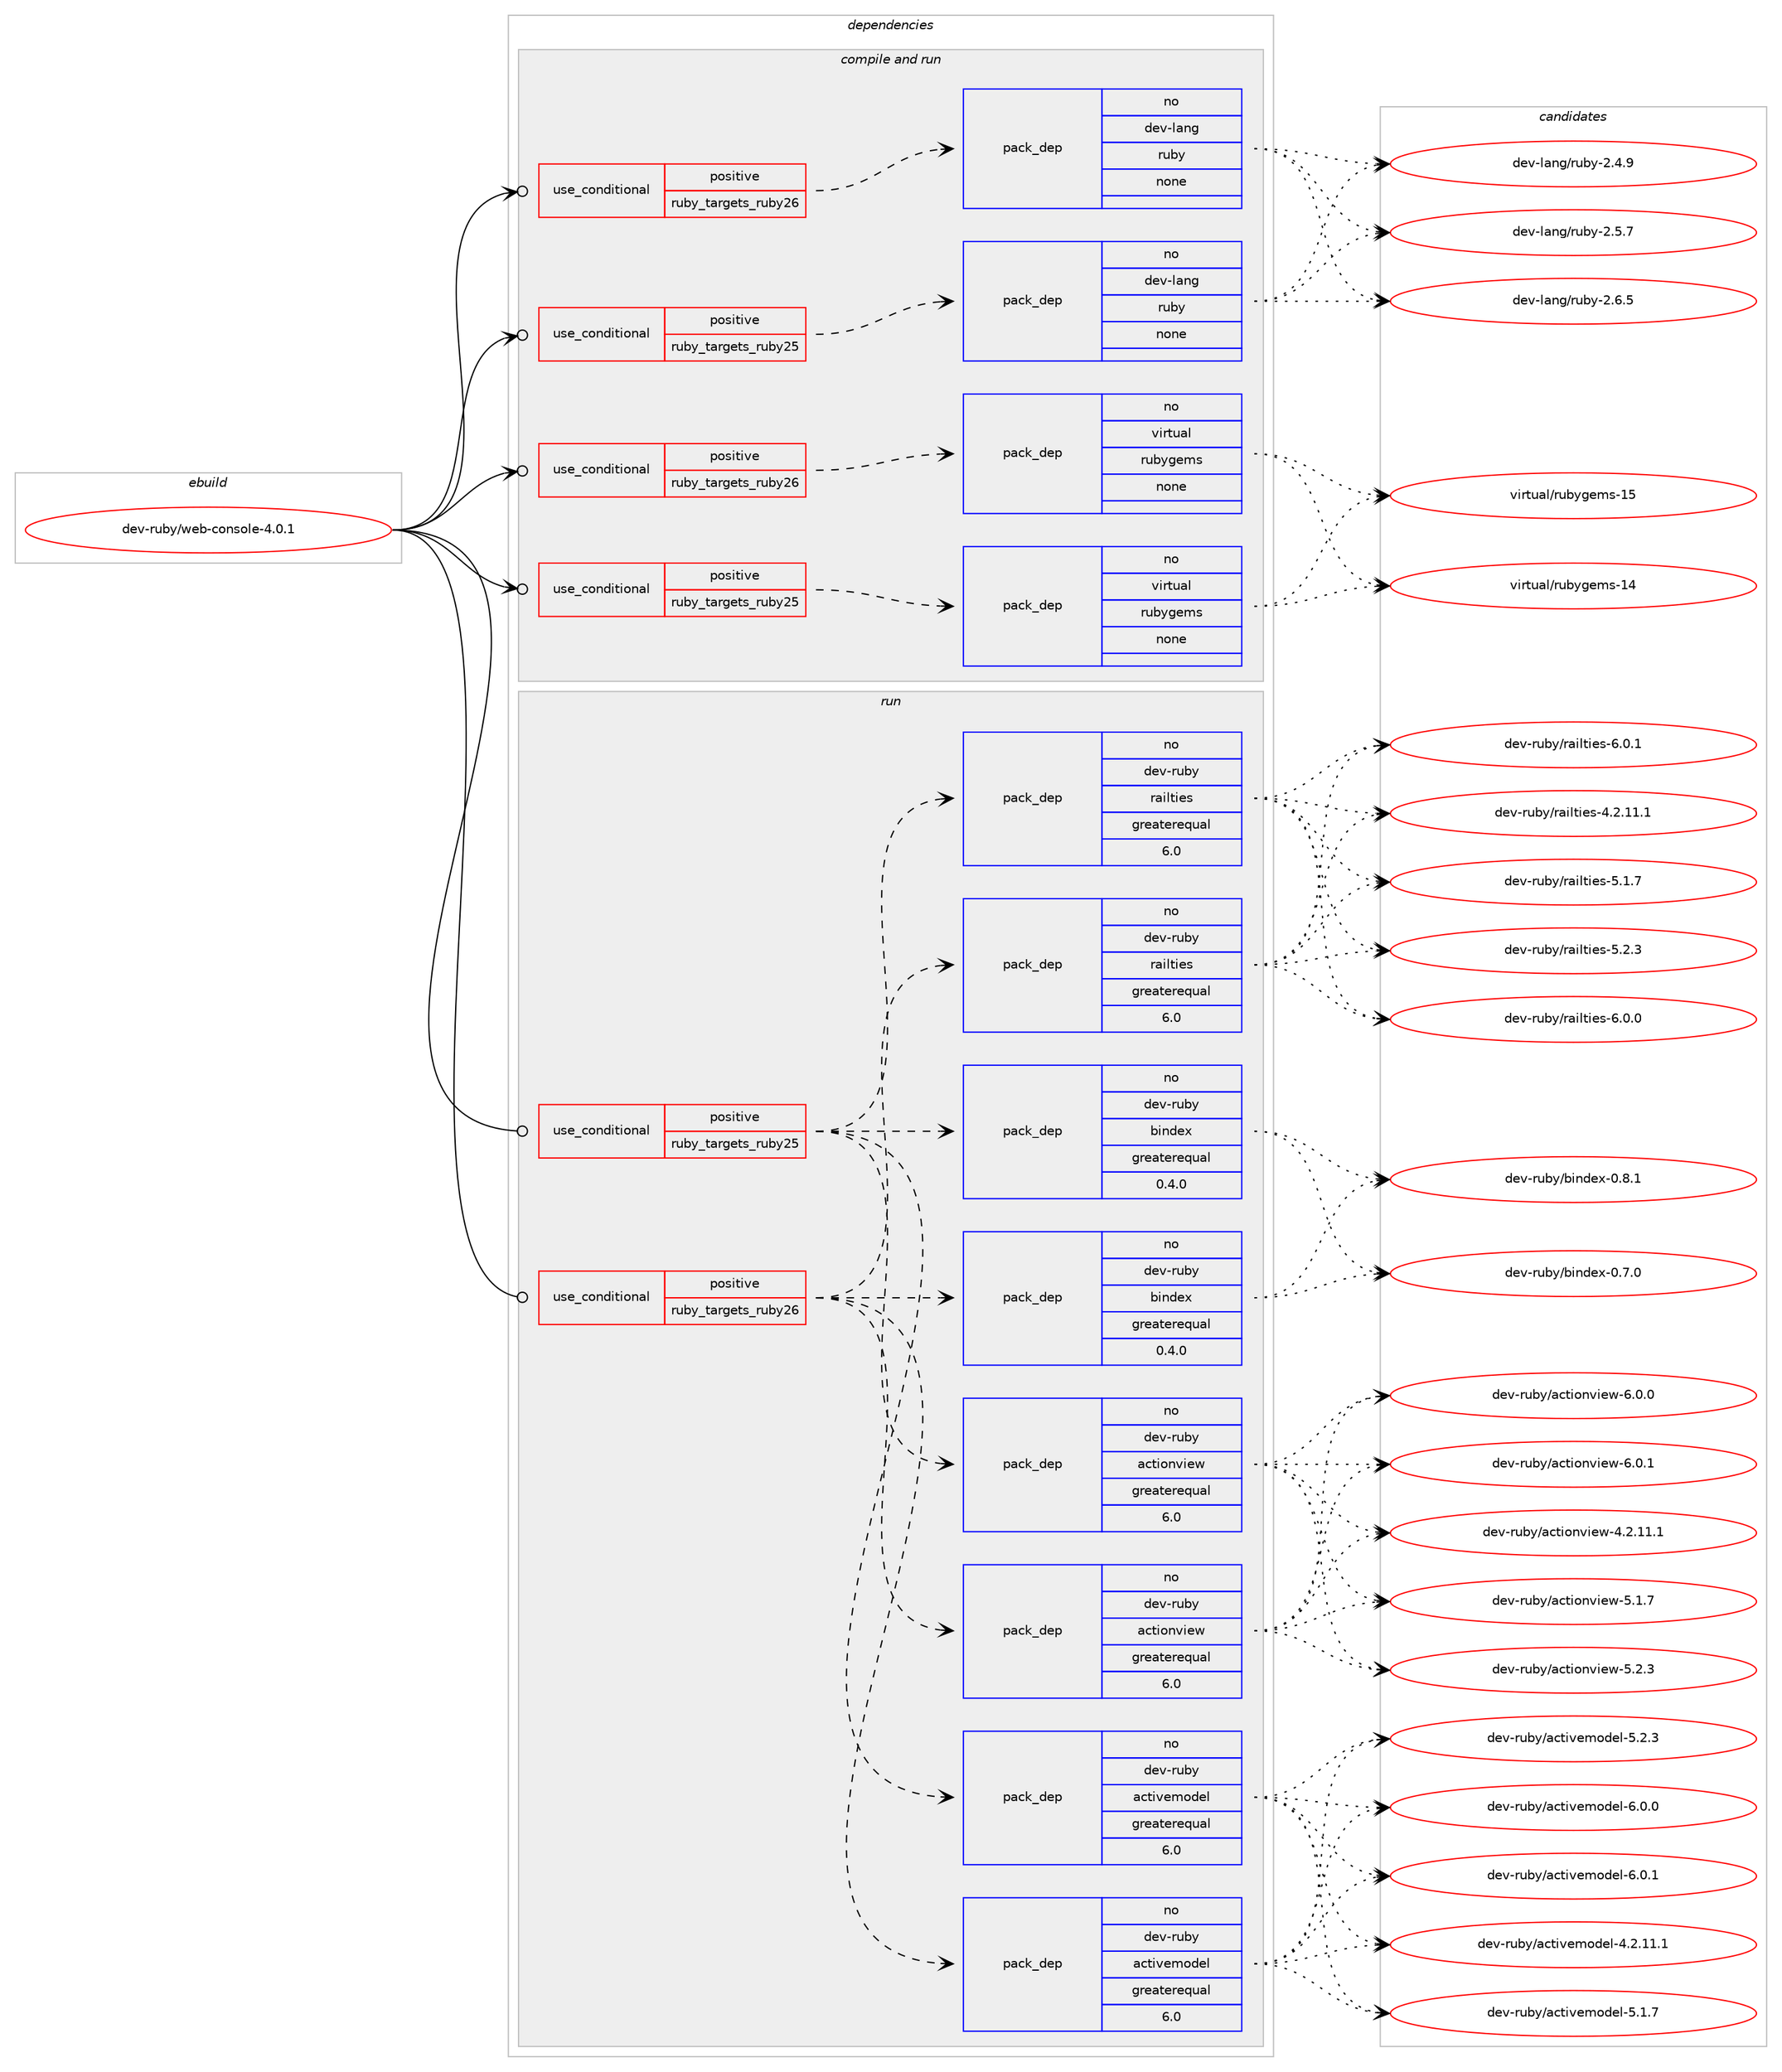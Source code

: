 digraph prolog {

# *************
# Graph options
# *************

newrank=true;
concentrate=true;
compound=true;
graph [rankdir=LR,fontname=Helvetica,fontsize=10,ranksep=1.5];#, ranksep=2.5, nodesep=0.2];
edge  [arrowhead=vee];
node  [fontname=Helvetica,fontsize=10];

# **********
# The ebuild
# **********

subgraph cluster_leftcol {
color=gray;
rank=same;
label=<<i>ebuild</i>>;
id [label="dev-ruby/web-console-4.0.1", color=red, width=4, href="../dev-ruby/web-console-4.0.1.svg"];
}

# ****************
# The dependencies
# ****************

subgraph cluster_midcol {
color=gray;
label=<<i>dependencies</i>>;
subgraph cluster_compile {
fillcolor="#eeeeee";
style=filled;
label=<<i>compile</i>>;
}
subgraph cluster_compileandrun {
fillcolor="#eeeeee";
style=filled;
label=<<i>compile and run</i>>;
subgraph cond180946 {
dependency722333 [label=<<TABLE BORDER="0" CELLBORDER="1" CELLSPACING="0" CELLPADDING="4"><TR><TD ROWSPAN="3" CELLPADDING="10">use_conditional</TD></TR><TR><TD>positive</TD></TR><TR><TD>ruby_targets_ruby25</TD></TR></TABLE>>, shape=none, color=red];
subgraph pack529341 {
dependency722334 [label=<<TABLE BORDER="0" CELLBORDER="1" CELLSPACING="0" CELLPADDING="4" WIDTH="220"><TR><TD ROWSPAN="6" CELLPADDING="30">pack_dep</TD></TR><TR><TD WIDTH="110">no</TD></TR><TR><TD>dev-lang</TD></TR><TR><TD>ruby</TD></TR><TR><TD>none</TD></TR><TR><TD></TD></TR></TABLE>>, shape=none, color=blue];
}
dependency722333:e -> dependency722334:w [weight=20,style="dashed",arrowhead="vee"];
}
id:e -> dependency722333:w [weight=20,style="solid",arrowhead="odotvee"];
subgraph cond180947 {
dependency722335 [label=<<TABLE BORDER="0" CELLBORDER="1" CELLSPACING="0" CELLPADDING="4"><TR><TD ROWSPAN="3" CELLPADDING="10">use_conditional</TD></TR><TR><TD>positive</TD></TR><TR><TD>ruby_targets_ruby25</TD></TR></TABLE>>, shape=none, color=red];
subgraph pack529342 {
dependency722336 [label=<<TABLE BORDER="0" CELLBORDER="1" CELLSPACING="0" CELLPADDING="4" WIDTH="220"><TR><TD ROWSPAN="6" CELLPADDING="30">pack_dep</TD></TR><TR><TD WIDTH="110">no</TD></TR><TR><TD>virtual</TD></TR><TR><TD>rubygems</TD></TR><TR><TD>none</TD></TR><TR><TD></TD></TR></TABLE>>, shape=none, color=blue];
}
dependency722335:e -> dependency722336:w [weight=20,style="dashed",arrowhead="vee"];
}
id:e -> dependency722335:w [weight=20,style="solid",arrowhead="odotvee"];
subgraph cond180948 {
dependency722337 [label=<<TABLE BORDER="0" CELLBORDER="1" CELLSPACING="0" CELLPADDING="4"><TR><TD ROWSPAN="3" CELLPADDING="10">use_conditional</TD></TR><TR><TD>positive</TD></TR><TR><TD>ruby_targets_ruby26</TD></TR></TABLE>>, shape=none, color=red];
subgraph pack529343 {
dependency722338 [label=<<TABLE BORDER="0" CELLBORDER="1" CELLSPACING="0" CELLPADDING="4" WIDTH="220"><TR><TD ROWSPAN="6" CELLPADDING="30">pack_dep</TD></TR><TR><TD WIDTH="110">no</TD></TR><TR><TD>dev-lang</TD></TR><TR><TD>ruby</TD></TR><TR><TD>none</TD></TR><TR><TD></TD></TR></TABLE>>, shape=none, color=blue];
}
dependency722337:e -> dependency722338:w [weight=20,style="dashed",arrowhead="vee"];
}
id:e -> dependency722337:w [weight=20,style="solid",arrowhead="odotvee"];
subgraph cond180949 {
dependency722339 [label=<<TABLE BORDER="0" CELLBORDER="1" CELLSPACING="0" CELLPADDING="4"><TR><TD ROWSPAN="3" CELLPADDING="10">use_conditional</TD></TR><TR><TD>positive</TD></TR><TR><TD>ruby_targets_ruby26</TD></TR></TABLE>>, shape=none, color=red];
subgraph pack529344 {
dependency722340 [label=<<TABLE BORDER="0" CELLBORDER="1" CELLSPACING="0" CELLPADDING="4" WIDTH="220"><TR><TD ROWSPAN="6" CELLPADDING="30">pack_dep</TD></TR><TR><TD WIDTH="110">no</TD></TR><TR><TD>virtual</TD></TR><TR><TD>rubygems</TD></TR><TR><TD>none</TD></TR><TR><TD></TD></TR></TABLE>>, shape=none, color=blue];
}
dependency722339:e -> dependency722340:w [weight=20,style="dashed",arrowhead="vee"];
}
id:e -> dependency722339:w [weight=20,style="solid",arrowhead="odotvee"];
}
subgraph cluster_run {
fillcolor="#eeeeee";
style=filled;
label=<<i>run</i>>;
subgraph cond180950 {
dependency722341 [label=<<TABLE BORDER="0" CELLBORDER="1" CELLSPACING="0" CELLPADDING="4"><TR><TD ROWSPAN="3" CELLPADDING="10">use_conditional</TD></TR><TR><TD>positive</TD></TR><TR><TD>ruby_targets_ruby25</TD></TR></TABLE>>, shape=none, color=red];
subgraph pack529345 {
dependency722342 [label=<<TABLE BORDER="0" CELLBORDER="1" CELLSPACING="0" CELLPADDING="4" WIDTH="220"><TR><TD ROWSPAN="6" CELLPADDING="30">pack_dep</TD></TR><TR><TD WIDTH="110">no</TD></TR><TR><TD>dev-ruby</TD></TR><TR><TD>actionview</TD></TR><TR><TD>greaterequal</TD></TR><TR><TD>6.0</TD></TR></TABLE>>, shape=none, color=blue];
}
dependency722341:e -> dependency722342:w [weight=20,style="dashed",arrowhead="vee"];
subgraph pack529346 {
dependency722343 [label=<<TABLE BORDER="0" CELLBORDER="1" CELLSPACING="0" CELLPADDING="4" WIDTH="220"><TR><TD ROWSPAN="6" CELLPADDING="30">pack_dep</TD></TR><TR><TD WIDTH="110">no</TD></TR><TR><TD>dev-ruby</TD></TR><TR><TD>activemodel</TD></TR><TR><TD>greaterequal</TD></TR><TR><TD>6.0</TD></TR></TABLE>>, shape=none, color=blue];
}
dependency722341:e -> dependency722343:w [weight=20,style="dashed",arrowhead="vee"];
subgraph pack529347 {
dependency722344 [label=<<TABLE BORDER="0" CELLBORDER="1" CELLSPACING="0" CELLPADDING="4" WIDTH="220"><TR><TD ROWSPAN="6" CELLPADDING="30">pack_dep</TD></TR><TR><TD WIDTH="110">no</TD></TR><TR><TD>dev-ruby</TD></TR><TR><TD>bindex</TD></TR><TR><TD>greaterequal</TD></TR><TR><TD>0.4.0</TD></TR></TABLE>>, shape=none, color=blue];
}
dependency722341:e -> dependency722344:w [weight=20,style="dashed",arrowhead="vee"];
subgraph pack529348 {
dependency722345 [label=<<TABLE BORDER="0" CELLBORDER="1" CELLSPACING="0" CELLPADDING="4" WIDTH="220"><TR><TD ROWSPAN="6" CELLPADDING="30">pack_dep</TD></TR><TR><TD WIDTH="110">no</TD></TR><TR><TD>dev-ruby</TD></TR><TR><TD>railties</TD></TR><TR><TD>greaterequal</TD></TR><TR><TD>6.0</TD></TR></TABLE>>, shape=none, color=blue];
}
dependency722341:e -> dependency722345:w [weight=20,style="dashed",arrowhead="vee"];
}
id:e -> dependency722341:w [weight=20,style="solid",arrowhead="odot"];
subgraph cond180951 {
dependency722346 [label=<<TABLE BORDER="0" CELLBORDER="1" CELLSPACING="0" CELLPADDING="4"><TR><TD ROWSPAN="3" CELLPADDING="10">use_conditional</TD></TR><TR><TD>positive</TD></TR><TR><TD>ruby_targets_ruby26</TD></TR></TABLE>>, shape=none, color=red];
subgraph pack529349 {
dependency722347 [label=<<TABLE BORDER="0" CELLBORDER="1" CELLSPACING="0" CELLPADDING="4" WIDTH="220"><TR><TD ROWSPAN="6" CELLPADDING="30">pack_dep</TD></TR><TR><TD WIDTH="110">no</TD></TR><TR><TD>dev-ruby</TD></TR><TR><TD>actionview</TD></TR><TR><TD>greaterequal</TD></TR><TR><TD>6.0</TD></TR></TABLE>>, shape=none, color=blue];
}
dependency722346:e -> dependency722347:w [weight=20,style="dashed",arrowhead="vee"];
subgraph pack529350 {
dependency722348 [label=<<TABLE BORDER="0" CELLBORDER="1" CELLSPACING="0" CELLPADDING="4" WIDTH="220"><TR><TD ROWSPAN="6" CELLPADDING="30">pack_dep</TD></TR><TR><TD WIDTH="110">no</TD></TR><TR><TD>dev-ruby</TD></TR><TR><TD>activemodel</TD></TR><TR><TD>greaterequal</TD></TR><TR><TD>6.0</TD></TR></TABLE>>, shape=none, color=blue];
}
dependency722346:e -> dependency722348:w [weight=20,style="dashed",arrowhead="vee"];
subgraph pack529351 {
dependency722349 [label=<<TABLE BORDER="0" CELLBORDER="1" CELLSPACING="0" CELLPADDING="4" WIDTH="220"><TR><TD ROWSPAN="6" CELLPADDING="30">pack_dep</TD></TR><TR><TD WIDTH="110">no</TD></TR><TR><TD>dev-ruby</TD></TR><TR><TD>bindex</TD></TR><TR><TD>greaterequal</TD></TR><TR><TD>0.4.0</TD></TR></TABLE>>, shape=none, color=blue];
}
dependency722346:e -> dependency722349:w [weight=20,style="dashed",arrowhead="vee"];
subgraph pack529352 {
dependency722350 [label=<<TABLE BORDER="0" CELLBORDER="1" CELLSPACING="0" CELLPADDING="4" WIDTH="220"><TR><TD ROWSPAN="6" CELLPADDING="30">pack_dep</TD></TR><TR><TD WIDTH="110">no</TD></TR><TR><TD>dev-ruby</TD></TR><TR><TD>railties</TD></TR><TR><TD>greaterequal</TD></TR><TR><TD>6.0</TD></TR></TABLE>>, shape=none, color=blue];
}
dependency722346:e -> dependency722350:w [weight=20,style="dashed",arrowhead="vee"];
}
id:e -> dependency722346:w [weight=20,style="solid",arrowhead="odot"];
}
}

# **************
# The candidates
# **************

subgraph cluster_choices {
rank=same;
color=gray;
label=<<i>candidates</i>>;

subgraph choice529341 {
color=black;
nodesep=1;
choice10010111845108971101034711411798121455046524657 [label="dev-lang/ruby-2.4.9", color=red, width=4,href="../dev-lang/ruby-2.4.9.svg"];
choice10010111845108971101034711411798121455046534655 [label="dev-lang/ruby-2.5.7", color=red, width=4,href="../dev-lang/ruby-2.5.7.svg"];
choice10010111845108971101034711411798121455046544653 [label="dev-lang/ruby-2.6.5", color=red, width=4,href="../dev-lang/ruby-2.6.5.svg"];
dependency722334:e -> choice10010111845108971101034711411798121455046524657:w [style=dotted,weight="100"];
dependency722334:e -> choice10010111845108971101034711411798121455046534655:w [style=dotted,weight="100"];
dependency722334:e -> choice10010111845108971101034711411798121455046544653:w [style=dotted,weight="100"];
}
subgraph choice529342 {
color=black;
nodesep=1;
choice118105114116117971084711411798121103101109115454952 [label="virtual/rubygems-14", color=red, width=4,href="../virtual/rubygems-14.svg"];
choice118105114116117971084711411798121103101109115454953 [label="virtual/rubygems-15", color=red, width=4,href="../virtual/rubygems-15.svg"];
dependency722336:e -> choice118105114116117971084711411798121103101109115454952:w [style=dotted,weight="100"];
dependency722336:e -> choice118105114116117971084711411798121103101109115454953:w [style=dotted,weight="100"];
}
subgraph choice529343 {
color=black;
nodesep=1;
choice10010111845108971101034711411798121455046524657 [label="dev-lang/ruby-2.4.9", color=red, width=4,href="../dev-lang/ruby-2.4.9.svg"];
choice10010111845108971101034711411798121455046534655 [label="dev-lang/ruby-2.5.7", color=red, width=4,href="../dev-lang/ruby-2.5.7.svg"];
choice10010111845108971101034711411798121455046544653 [label="dev-lang/ruby-2.6.5", color=red, width=4,href="../dev-lang/ruby-2.6.5.svg"];
dependency722338:e -> choice10010111845108971101034711411798121455046524657:w [style=dotted,weight="100"];
dependency722338:e -> choice10010111845108971101034711411798121455046534655:w [style=dotted,weight="100"];
dependency722338:e -> choice10010111845108971101034711411798121455046544653:w [style=dotted,weight="100"];
}
subgraph choice529344 {
color=black;
nodesep=1;
choice118105114116117971084711411798121103101109115454952 [label="virtual/rubygems-14", color=red, width=4,href="../virtual/rubygems-14.svg"];
choice118105114116117971084711411798121103101109115454953 [label="virtual/rubygems-15", color=red, width=4,href="../virtual/rubygems-15.svg"];
dependency722340:e -> choice118105114116117971084711411798121103101109115454952:w [style=dotted,weight="100"];
dependency722340:e -> choice118105114116117971084711411798121103101109115454953:w [style=dotted,weight="100"];
}
subgraph choice529345 {
color=black;
nodesep=1;
choice1001011184511411798121479799116105111110118105101119455246504649494649 [label="dev-ruby/actionview-4.2.11.1", color=red, width=4,href="../dev-ruby/actionview-4.2.11.1.svg"];
choice1001011184511411798121479799116105111110118105101119455346494655 [label="dev-ruby/actionview-5.1.7", color=red, width=4,href="../dev-ruby/actionview-5.1.7.svg"];
choice1001011184511411798121479799116105111110118105101119455346504651 [label="dev-ruby/actionview-5.2.3", color=red, width=4,href="../dev-ruby/actionview-5.2.3.svg"];
choice1001011184511411798121479799116105111110118105101119455446484648 [label="dev-ruby/actionview-6.0.0", color=red, width=4,href="../dev-ruby/actionview-6.0.0.svg"];
choice1001011184511411798121479799116105111110118105101119455446484649 [label="dev-ruby/actionview-6.0.1", color=red, width=4,href="../dev-ruby/actionview-6.0.1.svg"];
dependency722342:e -> choice1001011184511411798121479799116105111110118105101119455246504649494649:w [style=dotted,weight="100"];
dependency722342:e -> choice1001011184511411798121479799116105111110118105101119455346494655:w [style=dotted,weight="100"];
dependency722342:e -> choice1001011184511411798121479799116105111110118105101119455346504651:w [style=dotted,weight="100"];
dependency722342:e -> choice1001011184511411798121479799116105111110118105101119455446484648:w [style=dotted,weight="100"];
dependency722342:e -> choice1001011184511411798121479799116105111110118105101119455446484649:w [style=dotted,weight="100"];
}
subgraph choice529346 {
color=black;
nodesep=1;
choice1001011184511411798121479799116105118101109111100101108455246504649494649 [label="dev-ruby/activemodel-4.2.11.1", color=red, width=4,href="../dev-ruby/activemodel-4.2.11.1.svg"];
choice1001011184511411798121479799116105118101109111100101108455346494655 [label="dev-ruby/activemodel-5.1.7", color=red, width=4,href="../dev-ruby/activemodel-5.1.7.svg"];
choice1001011184511411798121479799116105118101109111100101108455346504651 [label="dev-ruby/activemodel-5.2.3", color=red, width=4,href="../dev-ruby/activemodel-5.2.3.svg"];
choice1001011184511411798121479799116105118101109111100101108455446484648 [label="dev-ruby/activemodel-6.0.0", color=red, width=4,href="../dev-ruby/activemodel-6.0.0.svg"];
choice1001011184511411798121479799116105118101109111100101108455446484649 [label="dev-ruby/activemodel-6.0.1", color=red, width=4,href="../dev-ruby/activemodel-6.0.1.svg"];
dependency722343:e -> choice1001011184511411798121479799116105118101109111100101108455246504649494649:w [style=dotted,weight="100"];
dependency722343:e -> choice1001011184511411798121479799116105118101109111100101108455346494655:w [style=dotted,weight="100"];
dependency722343:e -> choice1001011184511411798121479799116105118101109111100101108455346504651:w [style=dotted,weight="100"];
dependency722343:e -> choice1001011184511411798121479799116105118101109111100101108455446484648:w [style=dotted,weight="100"];
dependency722343:e -> choice1001011184511411798121479799116105118101109111100101108455446484649:w [style=dotted,weight="100"];
}
subgraph choice529347 {
color=black;
nodesep=1;
choice10010111845114117981214798105110100101120454846554648 [label="dev-ruby/bindex-0.7.0", color=red, width=4,href="../dev-ruby/bindex-0.7.0.svg"];
choice10010111845114117981214798105110100101120454846564649 [label="dev-ruby/bindex-0.8.1", color=red, width=4,href="../dev-ruby/bindex-0.8.1.svg"];
dependency722344:e -> choice10010111845114117981214798105110100101120454846554648:w [style=dotted,weight="100"];
dependency722344:e -> choice10010111845114117981214798105110100101120454846564649:w [style=dotted,weight="100"];
}
subgraph choice529348 {
color=black;
nodesep=1;
choice10010111845114117981214711497105108116105101115455246504649494649 [label="dev-ruby/railties-4.2.11.1", color=red, width=4,href="../dev-ruby/railties-4.2.11.1.svg"];
choice10010111845114117981214711497105108116105101115455346494655 [label="dev-ruby/railties-5.1.7", color=red, width=4,href="../dev-ruby/railties-5.1.7.svg"];
choice10010111845114117981214711497105108116105101115455346504651 [label="dev-ruby/railties-5.2.3", color=red, width=4,href="../dev-ruby/railties-5.2.3.svg"];
choice10010111845114117981214711497105108116105101115455446484648 [label="dev-ruby/railties-6.0.0", color=red, width=4,href="../dev-ruby/railties-6.0.0.svg"];
choice10010111845114117981214711497105108116105101115455446484649 [label="dev-ruby/railties-6.0.1", color=red, width=4,href="../dev-ruby/railties-6.0.1.svg"];
dependency722345:e -> choice10010111845114117981214711497105108116105101115455246504649494649:w [style=dotted,weight="100"];
dependency722345:e -> choice10010111845114117981214711497105108116105101115455346494655:w [style=dotted,weight="100"];
dependency722345:e -> choice10010111845114117981214711497105108116105101115455346504651:w [style=dotted,weight="100"];
dependency722345:e -> choice10010111845114117981214711497105108116105101115455446484648:w [style=dotted,weight="100"];
dependency722345:e -> choice10010111845114117981214711497105108116105101115455446484649:w [style=dotted,weight="100"];
}
subgraph choice529349 {
color=black;
nodesep=1;
choice1001011184511411798121479799116105111110118105101119455246504649494649 [label="dev-ruby/actionview-4.2.11.1", color=red, width=4,href="../dev-ruby/actionview-4.2.11.1.svg"];
choice1001011184511411798121479799116105111110118105101119455346494655 [label="dev-ruby/actionview-5.1.7", color=red, width=4,href="../dev-ruby/actionview-5.1.7.svg"];
choice1001011184511411798121479799116105111110118105101119455346504651 [label="dev-ruby/actionview-5.2.3", color=red, width=4,href="../dev-ruby/actionview-5.2.3.svg"];
choice1001011184511411798121479799116105111110118105101119455446484648 [label="dev-ruby/actionview-6.0.0", color=red, width=4,href="../dev-ruby/actionview-6.0.0.svg"];
choice1001011184511411798121479799116105111110118105101119455446484649 [label="dev-ruby/actionview-6.0.1", color=red, width=4,href="../dev-ruby/actionview-6.0.1.svg"];
dependency722347:e -> choice1001011184511411798121479799116105111110118105101119455246504649494649:w [style=dotted,weight="100"];
dependency722347:e -> choice1001011184511411798121479799116105111110118105101119455346494655:w [style=dotted,weight="100"];
dependency722347:e -> choice1001011184511411798121479799116105111110118105101119455346504651:w [style=dotted,weight="100"];
dependency722347:e -> choice1001011184511411798121479799116105111110118105101119455446484648:w [style=dotted,weight="100"];
dependency722347:e -> choice1001011184511411798121479799116105111110118105101119455446484649:w [style=dotted,weight="100"];
}
subgraph choice529350 {
color=black;
nodesep=1;
choice1001011184511411798121479799116105118101109111100101108455246504649494649 [label="dev-ruby/activemodel-4.2.11.1", color=red, width=4,href="../dev-ruby/activemodel-4.2.11.1.svg"];
choice1001011184511411798121479799116105118101109111100101108455346494655 [label="dev-ruby/activemodel-5.1.7", color=red, width=4,href="../dev-ruby/activemodel-5.1.7.svg"];
choice1001011184511411798121479799116105118101109111100101108455346504651 [label="dev-ruby/activemodel-5.2.3", color=red, width=4,href="../dev-ruby/activemodel-5.2.3.svg"];
choice1001011184511411798121479799116105118101109111100101108455446484648 [label="dev-ruby/activemodel-6.0.0", color=red, width=4,href="../dev-ruby/activemodel-6.0.0.svg"];
choice1001011184511411798121479799116105118101109111100101108455446484649 [label="dev-ruby/activemodel-6.0.1", color=red, width=4,href="../dev-ruby/activemodel-6.0.1.svg"];
dependency722348:e -> choice1001011184511411798121479799116105118101109111100101108455246504649494649:w [style=dotted,weight="100"];
dependency722348:e -> choice1001011184511411798121479799116105118101109111100101108455346494655:w [style=dotted,weight="100"];
dependency722348:e -> choice1001011184511411798121479799116105118101109111100101108455346504651:w [style=dotted,weight="100"];
dependency722348:e -> choice1001011184511411798121479799116105118101109111100101108455446484648:w [style=dotted,weight="100"];
dependency722348:e -> choice1001011184511411798121479799116105118101109111100101108455446484649:w [style=dotted,weight="100"];
}
subgraph choice529351 {
color=black;
nodesep=1;
choice10010111845114117981214798105110100101120454846554648 [label="dev-ruby/bindex-0.7.0", color=red, width=4,href="../dev-ruby/bindex-0.7.0.svg"];
choice10010111845114117981214798105110100101120454846564649 [label="dev-ruby/bindex-0.8.1", color=red, width=4,href="../dev-ruby/bindex-0.8.1.svg"];
dependency722349:e -> choice10010111845114117981214798105110100101120454846554648:w [style=dotted,weight="100"];
dependency722349:e -> choice10010111845114117981214798105110100101120454846564649:w [style=dotted,weight="100"];
}
subgraph choice529352 {
color=black;
nodesep=1;
choice10010111845114117981214711497105108116105101115455246504649494649 [label="dev-ruby/railties-4.2.11.1", color=red, width=4,href="../dev-ruby/railties-4.2.11.1.svg"];
choice10010111845114117981214711497105108116105101115455346494655 [label="dev-ruby/railties-5.1.7", color=red, width=4,href="../dev-ruby/railties-5.1.7.svg"];
choice10010111845114117981214711497105108116105101115455346504651 [label="dev-ruby/railties-5.2.3", color=red, width=4,href="../dev-ruby/railties-5.2.3.svg"];
choice10010111845114117981214711497105108116105101115455446484648 [label="dev-ruby/railties-6.0.0", color=red, width=4,href="../dev-ruby/railties-6.0.0.svg"];
choice10010111845114117981214711497105108116105101115455446484649 [label="dev-ruby/railties-6.0.1", color=red, width=4,href="../dev-ruby/railties-6.0.1.svg"];
dependency722350:e -> choice10010111845114117981214711497105108116105101115455246504649494649:w [style=dotted,weight="100"];
dependency722350:e -> choice10010111845114117981214711497105108116105101115455346494655:w [style=dotted,weight="100"];
dependency722350:e -> choice10010111845114117981214711497105108116105101115455346504651:w [style=dotted,weight="100"];
dependency722350:e -> choice10010111845114117981214711497105108116105101115455446484648:w [style=dotted,weight="100"];
dependency722350:e -> choice10010111845114117981214711497105108116105101115455446484649:w [style=dotted,weight="100"];
}
}

}
